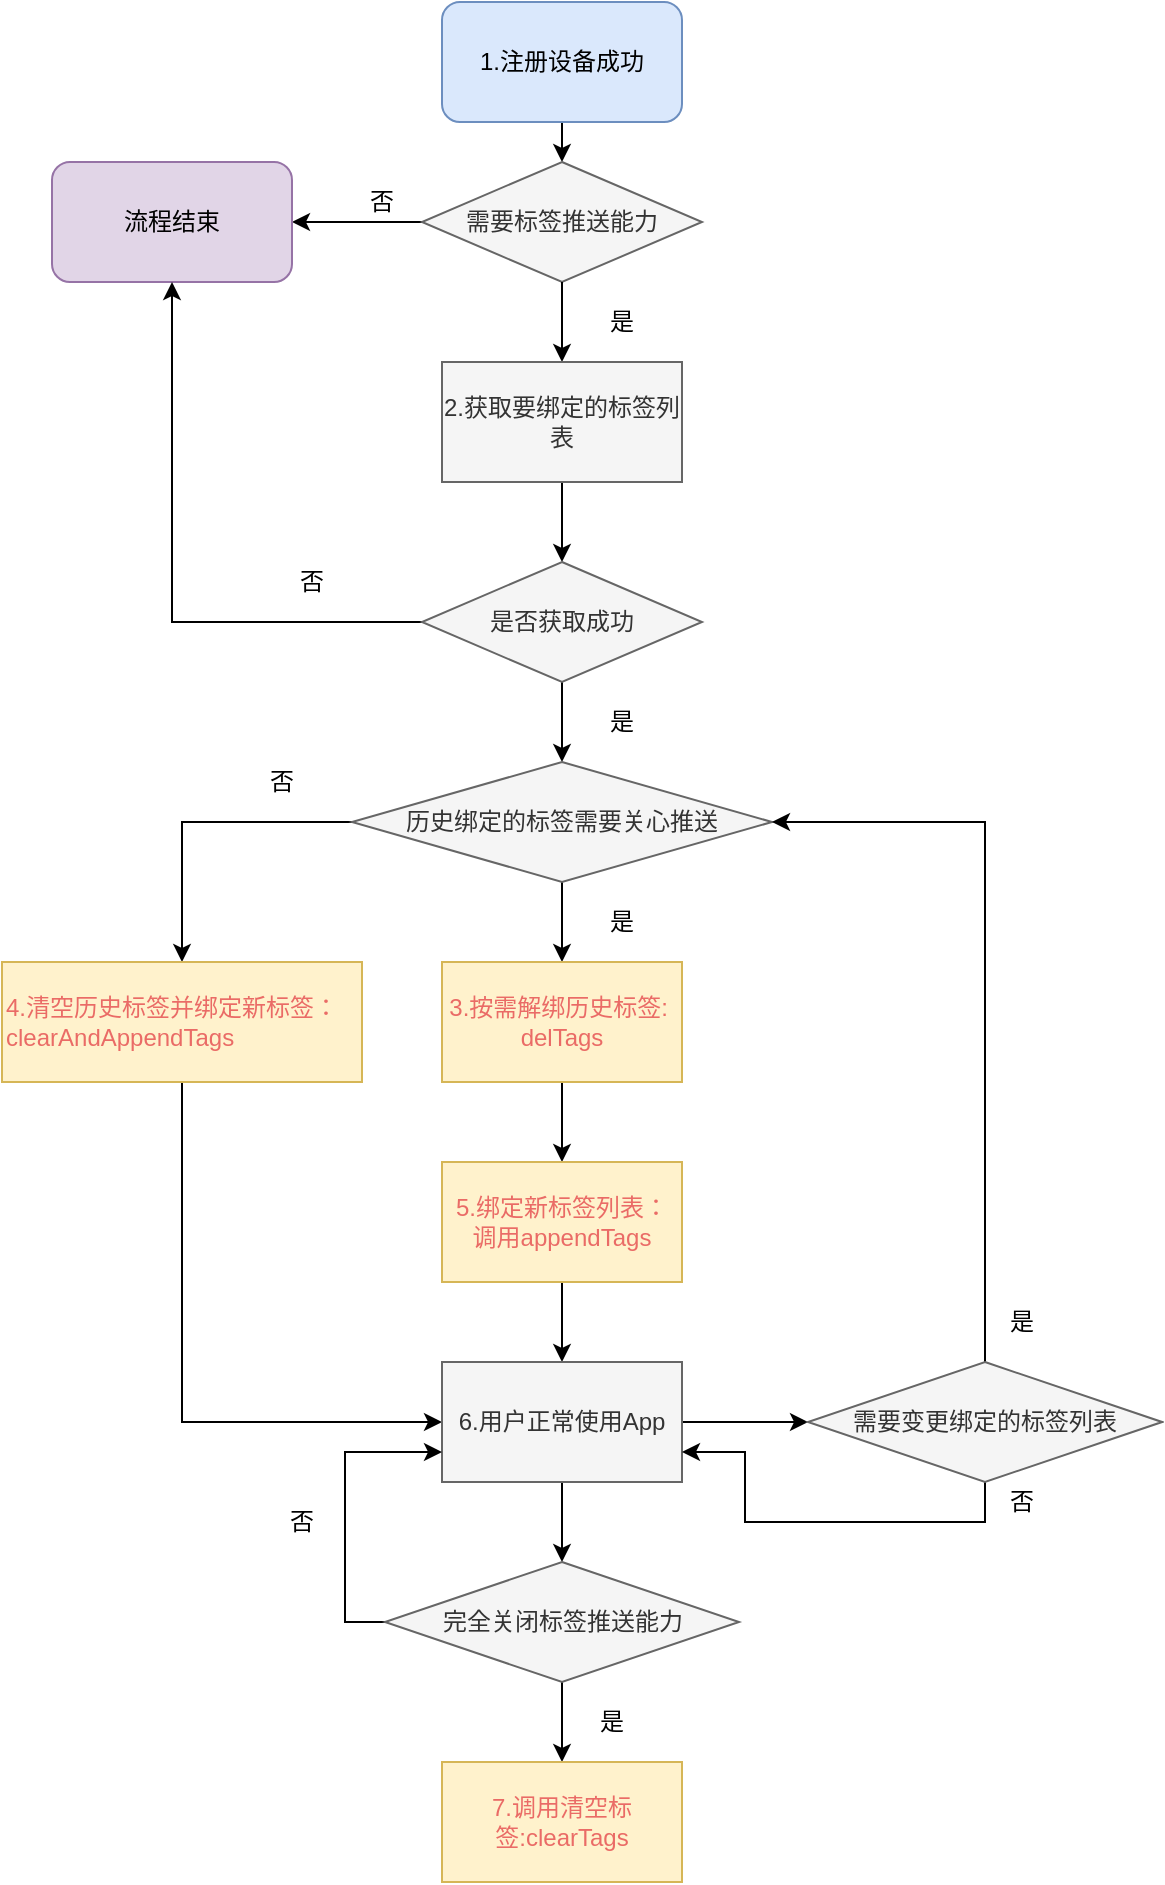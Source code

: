<mxfile version="13.10.5" type="github">
  <diagram id="59HpngFKwvjpo1XDgIX6" name="Page-1">
    <mxGraphModel dx="706" dy="1809" grid="1" gridSize="10" guides="1" tooltips="1" connect="1" arrows="1" fold="1" page="1" pageScale="1" pageWidth="827" pageHeight="1169" math="0" shadow="0">
      <root>
        <mxCell id="0" />
        <mxCell id="1" parent="0" />
        <mxCell id="jNwVQHnBinpSqocJTMRk-1" value="" style="endArrow=classic;html=1;exitX=0.5;exitY=1;exitDx=0;exitDy=0;entryX=0.5;entryY=0;entryDx=0;entryDy=0;" edge="1" parent="1" source="jNwVQHnBinpSqocJTMRk-2">
          <mxGeometry width="50" height="50" relative="1" as="geometry">
            <mxPoint x="404" y="100" as="sourcePoint" />
            <mxPoint x="404" y="120" as="targetPoint" />
          </mxGeometry>
        </mxCell>
        <mxCell id="jNwVQHnBinpSqocJTMRk-2" value="&lt;font face=&quot;helvetica&quot;&gt;1.注册设备成功&lt;/font&gt;" style="rounded=1;whiteSpace=wrap;html=1;fillColor=#dae8fc;strokeColor=#6c8ebf;" vertex="1" parent="1">
          <mxGeometry x="344" y="40" width="120" height="60" as="geometry" />
        </mxCell>
        <mxCell id="jNwVQHnBinpSqocJTMRk-3" value="是" style="text;html=1;strokeColor=none;fillColor=none;align=center;verticalAlign=middle;whiteSpace=wrap;rounded=0;" vertex="1" parent="1">
          <mxGeometry x="414" y="190" width="40" height="20" as="geometry" />
        </mxCell>
        <mxCell id="jNwVQHnBinpSqocJTMRk-4" style="edgeStyle=orthogonalEdgeStyle;rounded=0;orthogonalLoop=1;jettySize=auto;html=1;exitX=0;exitY=0.5;exitDx=0;exitDy=0;entryX=1;entryY=0.5;entryDx=0;entryDy=0;" edge="1" parent="1" source="jNwVQHnBinpSqocJTMRk-5" target="jNwVQHnBinpSqocJTMRk-7">
          <mxGeometry relative="1" as="geometry" />
        </mxCell>
        <mxCell id="jNwVQHnBinpSqocJTMRk-5" value="需要标签推送能力" style="rhombus;whiteSpace=wrap;html=1;fillColor=#f5f5f5;strokeColor=#666666;fontColor=#333333;" vertex="1" parent="1">
          <mxGeometry x="334" y="120" width="140" height="60" as="geometry" />
        </mxCell>
        <mxCell id="jNwVQHnBinpSqocJTMRk-6" value="" style="edgeStyle=orthogonalEdgeStyle;rounded=0;orthogonalLoop=1;jettySize=auto;html=1;exitX=0.5;exitY=1;exitDx=0;exitDy=0;" edge="1" parent="1" source="jNwVQHnBinpSqocJTMRk-5">
          <mxGeometry relative="1" as="geometry">
            <mxPoint x="414" y="290" as="sourcePoint" />
            <mxPoint x="404" y="220" as="targetPoint" />
          </mxGeometry>
        </mxCell>
        <mxCell id="jNwVQHnBinpSqocJTMRk-7" value="&lt;font face=&quot;helvetica&quot;&gt;流程结束&lt;br&gt;&lt;/font&gt;" style="rounded=1;whiteSpace=wrap;html=1;fillColor=#e1d5e7;strokeColor=#9673a6;" vertex="1" parent="1">
          <mxGeometry x="149" y="120" width="120" height="60" as="geometry" />
        </mxCell>
        <mxCell id="jNwVQHnBinpSqocJTMRk-8" value="否" style="text;html=1;strokeColor=none;fillColor=none;align=center;verticalAlign=middle;whiteSpace=wrap;rounded=0;" vertex="1" parent="1">
          <mxGeometry x="294" y="130" width="40" height="20" as="geometry" />
        </mxCell>
        <mxCell id="jNwVQHnBinpSqocJTMRk-9" style="edgeStyle=orthogonalEdgeStyle;rounded=0;orthogonalLoop=1;jettySize=auto;html=1;exitX=0.5;exitY=1;exitDx=0;exitDy=0;entryX=0.5;entryY=0;entryDx=0;entryDy=0;" edge="1" parent="1" source="jNwVQHnBinpSqocJTMRk-10" target="jNwVQHnBinpSqocJTMRk-13">
          <mxGeometry relative="1" as="geometry" />
        </mxCell>
        <mxCell id="jNwVQHnBinpSqocJTMRk-10" value="&lt;font face=&quot;helvetica&quot;&gt;2.获取要绑定的标签列表&lt;/font&gt;" style="rounded=0;whiteSpace=wrap;html=1;fillColor=#f5f5f5;strokeColor=#666666;fontColor=#333333;" vertex="1" parent="1">
          <mxGeometry x="344" y="220" width="120" height="60" as="geometry" />
        </mxCell>
        <mxCell id="jNwVQHnBinpSqocJTMRk-11" style="edgeStyle=orthogonalEdgeStyle;rounded=0;orthogonalLoop=1;jettySize=auto;html=1;exitX=0.5;exitY=1;exitDx=0;exitDy=0;entryX=0.5;entryY=0;entryDx=0;entryDy=0;" edge="1" parent="1" source="jNwVQHnBinpSqocJTMRk-13" target="jNwVQHnBinpSqocJTMRk-17">
          <mxGeometry relative="1" as="geometry" />
        </mxCell>
        <mxCell id="jNwVQHnBinpSqocJTMRk-12" style="edgeStyle=orthogonalEdgeStyle;rounded=0;orthogonalLoop=1;jettySize=auto;html=1;exitX=0;exitY=0.5;exitDx=0;exitDy=0;entryX=0.5;entryY=1;entryDx=0;entryDy=0;" edge="1" parent="1" source="jNwVQHnBinpSqocJTMRk-13" target="jNwVQHnBinpSqocJTMRk-7">
          <mxGeometry relative="1" as="geometry" />
        </mxCell>
        <mxCell id="jNwVQHnBinpSqocJTMRk-13" value="是否获取成功" style="rhombus;whiteSpace=wrap;html=1;fillColor=#f5f5f5;strokeColor=#666666;fontColor=#333333;" vertex="1" parent="1">
          <mxGeometry x="334" y="320" width="140" height="60" as="geometry" />
        </mxCell>
        <mxCell id="jNwVQHnBinpSqocJTMRk-14" value="否" style="text;html=1;strokeColor=none;fillColor=none;align=center;verticalAlign=middle;whiteSpace=wrap;rounded=0;" vertex="1" parent="1">
          <mxGeometry x="259" y="320" width="40" height="20" as="geometry" />
        </mxCell>
        <mxCell id="jNwVQHnBinpSqocJTMRk-15" style="edgeStyle=orthogonalEdgeStyle;rounded=0;orthogonalLoop=1;jettySize=auto;html=1;exitX=0.5;exitY=1;exitDx=0;exitDy=0;entryX=0.5;entryY=0;entryDx=0;entryDy=0;" edge="1" parent="1" source="jNwVQHnBinpSqocJTMRk-17" target="jNwVQHnBinpSqocJTMRk-20">
          <mxGeometry relative="1" as="geometry" />
        </mxCell>
        <mxCell id="jNwVQHnBinpSqocJTMRk-16" style="edgeStyle=orthogonalEdgeStyle;rounded=0;orthogonalLoop=1;jettySize=auto;html=1;exitX=0;exitY=0.5;exitDx=0;exitDy=0;entryX=0.5;entryY=0;entryDx=0;entryDy=0;" edge="1" parent="1" source="jNwVQHnBinpSqocJTMRk-17" target="jNwVQHnBinpSqocJTMRk-25">
          <mxGeometry relative="1" as="geometry" />
        </mxCell>
        <mxCell id="jNwVQHnBinpSqocJTMRk-17" value="历史绑定的标签需要关心推送" style="rhombus;whiteSpace=wrap;html=1;fillColor=#f5f5f5;strokeColor=#666666;fontColor=#333333;" vertex="1" parent="1">
          <mxGeometry x="299" y="420" width="210" height="60" as="geometry" />
        </mxCell>
        <mxCell id="jNwVQHnBinpSqocJTMRk-18" value="是" style="text;html=1;strokeColor=none;fillColor=none;align=center;verticalAlign=middle;whiteSpace=wrap;rounded=0;" vertex="1" parent="1">
          <mxGeometry x="414" y="390" width="40" height="20" as="geometry" />
        </mxCell>
        <mxCell id="jNwVQHnBinpSqocJTMRk-19" style="edgeStyle=orthogonalEdgeStyle;rounded=0;orthogonalLoop=1;jettySize=auto;html=1;exitX=0.5;exitY=1;exitDx=0;exitDy=0;entryX=0.5;entryY=0;entryDx=0;entryDy=0;" edge="1" parent="1" source="jNwVQHnBinpSqocJTMRk-20" target="jNwVQHnBinpSqocJTMRk-22">
          <mxGeometry relative="1" as="geometry" />
        </mxCell>
        <mxCell id="jNwVQHnBinpSqocJTMRk-20" value="&lt;font color=&quot;#ea6b66&quot;&gt;&lt;font face=&quot;helvetica&quot;&gt;3.按需解绑历史标签:&amp;nbsp;&lt;br&gt;&lt;/font&gt;&lt;span style=&quot;font-family: &amp;#34;helvetica&amp;#34;&quot;&gt;delTags&lt;/span&gt;&lt;/font&gt;" style="rounded=0;whiteSpace=wrap;html=1;fillColor=#fff2cc;strokeColor=#d6b656;" vertex="1" parent="1">
          <mxGeometry x="344" y="520" width="120" height="60" as="geometry" />
        </mxCell>
        <mxCell id="jNwVQHnBinpSqocJTMRk-21" style="edgeStyle=orthogonalEdgeStyle;rounded=0;orthogonalLoop=1;jettySize=auto;html=1;exitX=0.5;exitY=1;exitDx=0;exitDy=0;entryX=0.5;entryY=0;entryDx=0;entryDy=0;" edge="1" parent="1" source="jNwVQHnBinpSqocJTMRk-22" target="jNwVQHnBinpSqocJTMRk-29">
          <mxGeometry relative="1" as="geometry" />
        </mxCell>
        <mxCell id="jNwVQHnBinpSqocJTMRk-22" value="&lt;font color=&quot;#ea6b66&quot;&gt;&lt;font face=&quot;helvetica&quot;&gt;5.绑定新标签列表：&lt;br&gt;调用appendTag&lt;/font&gt;&lt;span style=&quot;font-family: &amp;#34;helvetica&amp;#34;&quot;&gt;s&lt;/span&gt;&lt;/font&gt;" style="rounded=0;whiteSpace=wrap;html=1;fillColor=#fff2cc;strokeColor=#d6b656;" vertex="1" parent="1">
          <mxGeometry x="344" y="620" width="120" height="60" as="geometry" />
        </mxCell>
        <mxCell id="jNwVQHnBinpSqocJTMRk-23" value="是" style="text;html=1;strokeColor=none;fillColor=none;align=center;verticalAlign=middle;whiteSpace=wrap;rounded=0;" vertex="1" parent="1">
          <mxGeometry x="414" y="490" width="40" height="20" as="geometry" />
        </mxCell>
        <mxCell id="jNwVQHnBinpSqocJTMRk-24" style="edgeStyle=orthogonalEdgeStyle;rounded=0;orthogonalLoop=1;jettySize=auto;html=1;exitX=0.5;exitY=1;exitDx=0;exitDy=0;entryX=0;entryY=0.5;entryDx=0;entryDy=0;" edge="1" parent="1" source="jNwVQHnBinpSqocJTMRk-25" target="jNwVQHnBinpSqocJTMRk-29">
          <mxGeometry relative="1" as="geometry" />
        </mxCell>
        <mxCell id="jNwVQHnBinpSqocJTMRk-25" value="&lt;font face=&quot;helvetica&quot; color=&quot;#ea6b66&quot;&gt;4.清空历史标签并绑定新标签：clearAndAppendTags&lt;/font&gt;" style="rounded=0;whiteSpace=wrap;html=1;fillColor=#fff2cc;strokeColor=#d6b656;align=left;" vertex="1" parent="1">
          <mxGeometry x="124" y="520" width="180" height="60" as="geometry" />
        </mxCell>
        <mxCell id="jNwVQHnBinpSqocJTMRk-26" value="否" style="text;html=1;strokeColor=none;fillColor=none;align=center;verticalAlign=middle;whiteSpace=wrap;rounded=0;" vertex="1" parent="1">
          <mxGeometry x="244" y="420" width="40" height="20" as="geometry" />
        </mxCell>
        <mxCell id="jNwVQHnBinpSqocJTMRk-27" style="edgeStyle=orthogonalEdgeStyle;rounded=0;orthogonalLoop=1;jettySize=auto;html=1;exitX=1;exitY=0.5;exitDx=0;exitDy=0;entryX=0;entryY=0.5;entryDx=0;entryDy=0;" edge="1" parent="1" source="jNwVQHnBinpSqocJTMRk-29" target="jNwVQHnBinpSqocJTMRk-32">
          <mxGeometry relative="1" as="geometry" />
        </mxCell>
        <mxCell id="jNwVQHnBinpSqocJTMRk-28" style="edgeStyle=orthogonalEdgeStyle;rounded=0;orthogonalLoop=1;jettySize=auto;html=1;exitX=0.5;exitY=1;exitDx=0;exitDy=0;entryX=0.5;entryY=0;entryDx=0;entryDy=0;" edge="1" parent="1" source="jNwVQHnBinpSqocJTMRk-29" target="jNwVQHnBinpSqocJTMRk-37">
          <mxGeometry relative="1" as="geometry" />
        </mxCell>
        <mxCell id="jNwVQHnBinpSqocJTMRk-29" value="&lt;font face=&quot;helvetica&quot;&gt;6.用户正常使用App&lt;br&gt;&lt;/font&gt;" style="rounded=0;whiteSpace=wrap;html=1;fillColor=#f5f5f5;strokeColor=#666666;fontColor=#333333;" vertex="1" parent="1">
          <mxGeometry x="344" y="720" width="120" height="60" as="geometry" />
        </mxCell>
        <mxCell id="jNwVQHnBinpSqocJTMRk-30" style="edgeStyle=orthogonalEdgeStyle;rounded=0;orthogonalLoop=1;jettySize=auto;html=1;exitX=0.5;exitY=0;exitDx=0;exitDy=0;entryX=1;entryY=0.5;entryDx=0;entryDy=0;" edge="1" parent="1" source="jNwVQHnBinpSqocJTMRk-32" target="jNwVQHnBinpSqocJTMRk-17">
          <mxGeometry relative="1" as="geometry" />
        </mxCell>
        <mxCell id="jNwVQHnBinpSqocJTMRk-31" style="edgeStyle=orthogonalEdgeStyle;rounded=0;orthogonalLoop=1;jettySize=auto;html=1;exitX=0.5;exitY=1;exitDx=0;exitDy=0;entryX=1;entryY=0.75;entryDx=0;entryDy=0;" edge="1" parent="1" source="jNwVQHnBinpSqocJTMRk-32" target="jNwVQHnBinpSqocJTMRk-29">
          <mxGeometry relative="1" as="geometry" />
        </mxCell>
        <mxCell id="jNwVQHnBinpSqocJTMRk-32" value="需要变更绑定的标签列表" style="rhombus;whiteSpace=wrap;html=1;fillColor=#f5f5f5;strokeColor=#666666;fontColor=#333333;" vertex="1" parent="1">
          <mxGeometry x="527" y="720" width="177" height="60" as="geometry" />
        </mxCell>
        <mxCell id="jNwVQHnBinpSqocJTMRk-33" value="是" style="text;html=1;strokeColor=none;fillColor=none;align=center;verticalAlign=middle;whiteSpace=wrap;rounded=0;" vertex="1" parent="1">
          <mxGeometry x="614" y="690" width="40" height="20" as="geometry" />
        </mxCell>
        <mxCell id="jNwVQHnBinpSqocJTMRk-34" value="否" style="text;html=1;strokeColor=none;fillColor=none;align=center;verticalAlign=middle;whiteSpace=wrap;rounded=0;" vertex="1" parent="1">
          <mxGeometry x="614" y="780" width="40" height="20" as="geometry" />
        </mxCell>
        <mxCell id="jNwVQHnBinpSqocJTMRk-35" style="edgeStyle=orthogonalEdgeStyle;rounded=0;orthogonalLoop=1;jettySize=auto;html=1;exitX=0.5;exitY=1;exitDx=0;exitDy=0;entryX=0.5;entryY=0;entryDx=0;entryDy=0;" edge="1" parent="1" source="jNwVQHnBinpSqocJTMRk-37" target="jNwVQHnBinpSqocJTMRk-38">
          <mxGeometry relative="1" as="geometry" />
        </mxCell>
        <mxCell id="jNwVQHnBinpSqocJTMRk-36" style="edgeStyle=orthogonalEdgeStyle;rounded=0;orthogonalLoop=1;jettySize=auto;html=1;exitX=0;exitY=0.5;exitDx=0;exitDy=0;entryX=0;entryY=0.75;entryDx=0;entryDy=0;" edge="1" parent="1" source="jNwVQHnBinpSqocJTMRk-37" target="jNwVQHnBinpSqocJTMRk-29">
          <mxGeometry relative="1" as="geometry" />
        </mxCell>
        <mxCell id="jNwVQHnBinpSqocJTMRk-37" value="完全关闭标签推送能力" style="rhombus;whiteSpace=wrap;html=1;fillColor=#f5f5f5;strokeColor=#666666;fontColor=#333333;" vertex="1" parent="1">
          <mxGeometry x="315.5" y="820" width="177" height="60" as="geometry" />
        </mxCell>
        <mxCell id="jNwVQHnBinpSqocJTMRk-38" value="&lt;font face=&quot;helvetica&quot;&gt;&lt;font color=&quot;#ea6b66&quot;&gt;7.调用清空标签:clearTags&lt;/font&gt;&lt;br&gt;&lt;/font&gt;" style="rounded=0;whiteSpace=wrap;html=1;fillColor=#fff2cc;strokeColor=#d6b656;" vertex="1" parent="1">
          <mxGeometry x="344" y="920" width="120" height="60" as="geometry" />
        </mxCell>
        <mxCell id="jNwVQHnBinpSqocJTMRk-39" value="是" style="text;html=1;strokeColor=none;fillColor=none;align=center;verticalAlign=middle;whiteSpace=wrap;rounded=0;" vertex="1" parent="1">
          <mxGeometry x="409" y="890" width="40" height="20" as="geometry" />
        </mxCell>
        <mxCell id="jNwVQHnBinpSqocJTMRk-40" value="否" style="text;html=1;strokeColor=none;fillColor=none;align=center;verticalAlign=middle;whiteSpace=wrap;rounded=0;" vertex="1" parent="1">
          <mxGeometry x="254" y="790" width="40" height="20" as="geometry" />
        </mxCell>
      </root>
    </mxGraphModel>
  </diagram>
</mxfile>

